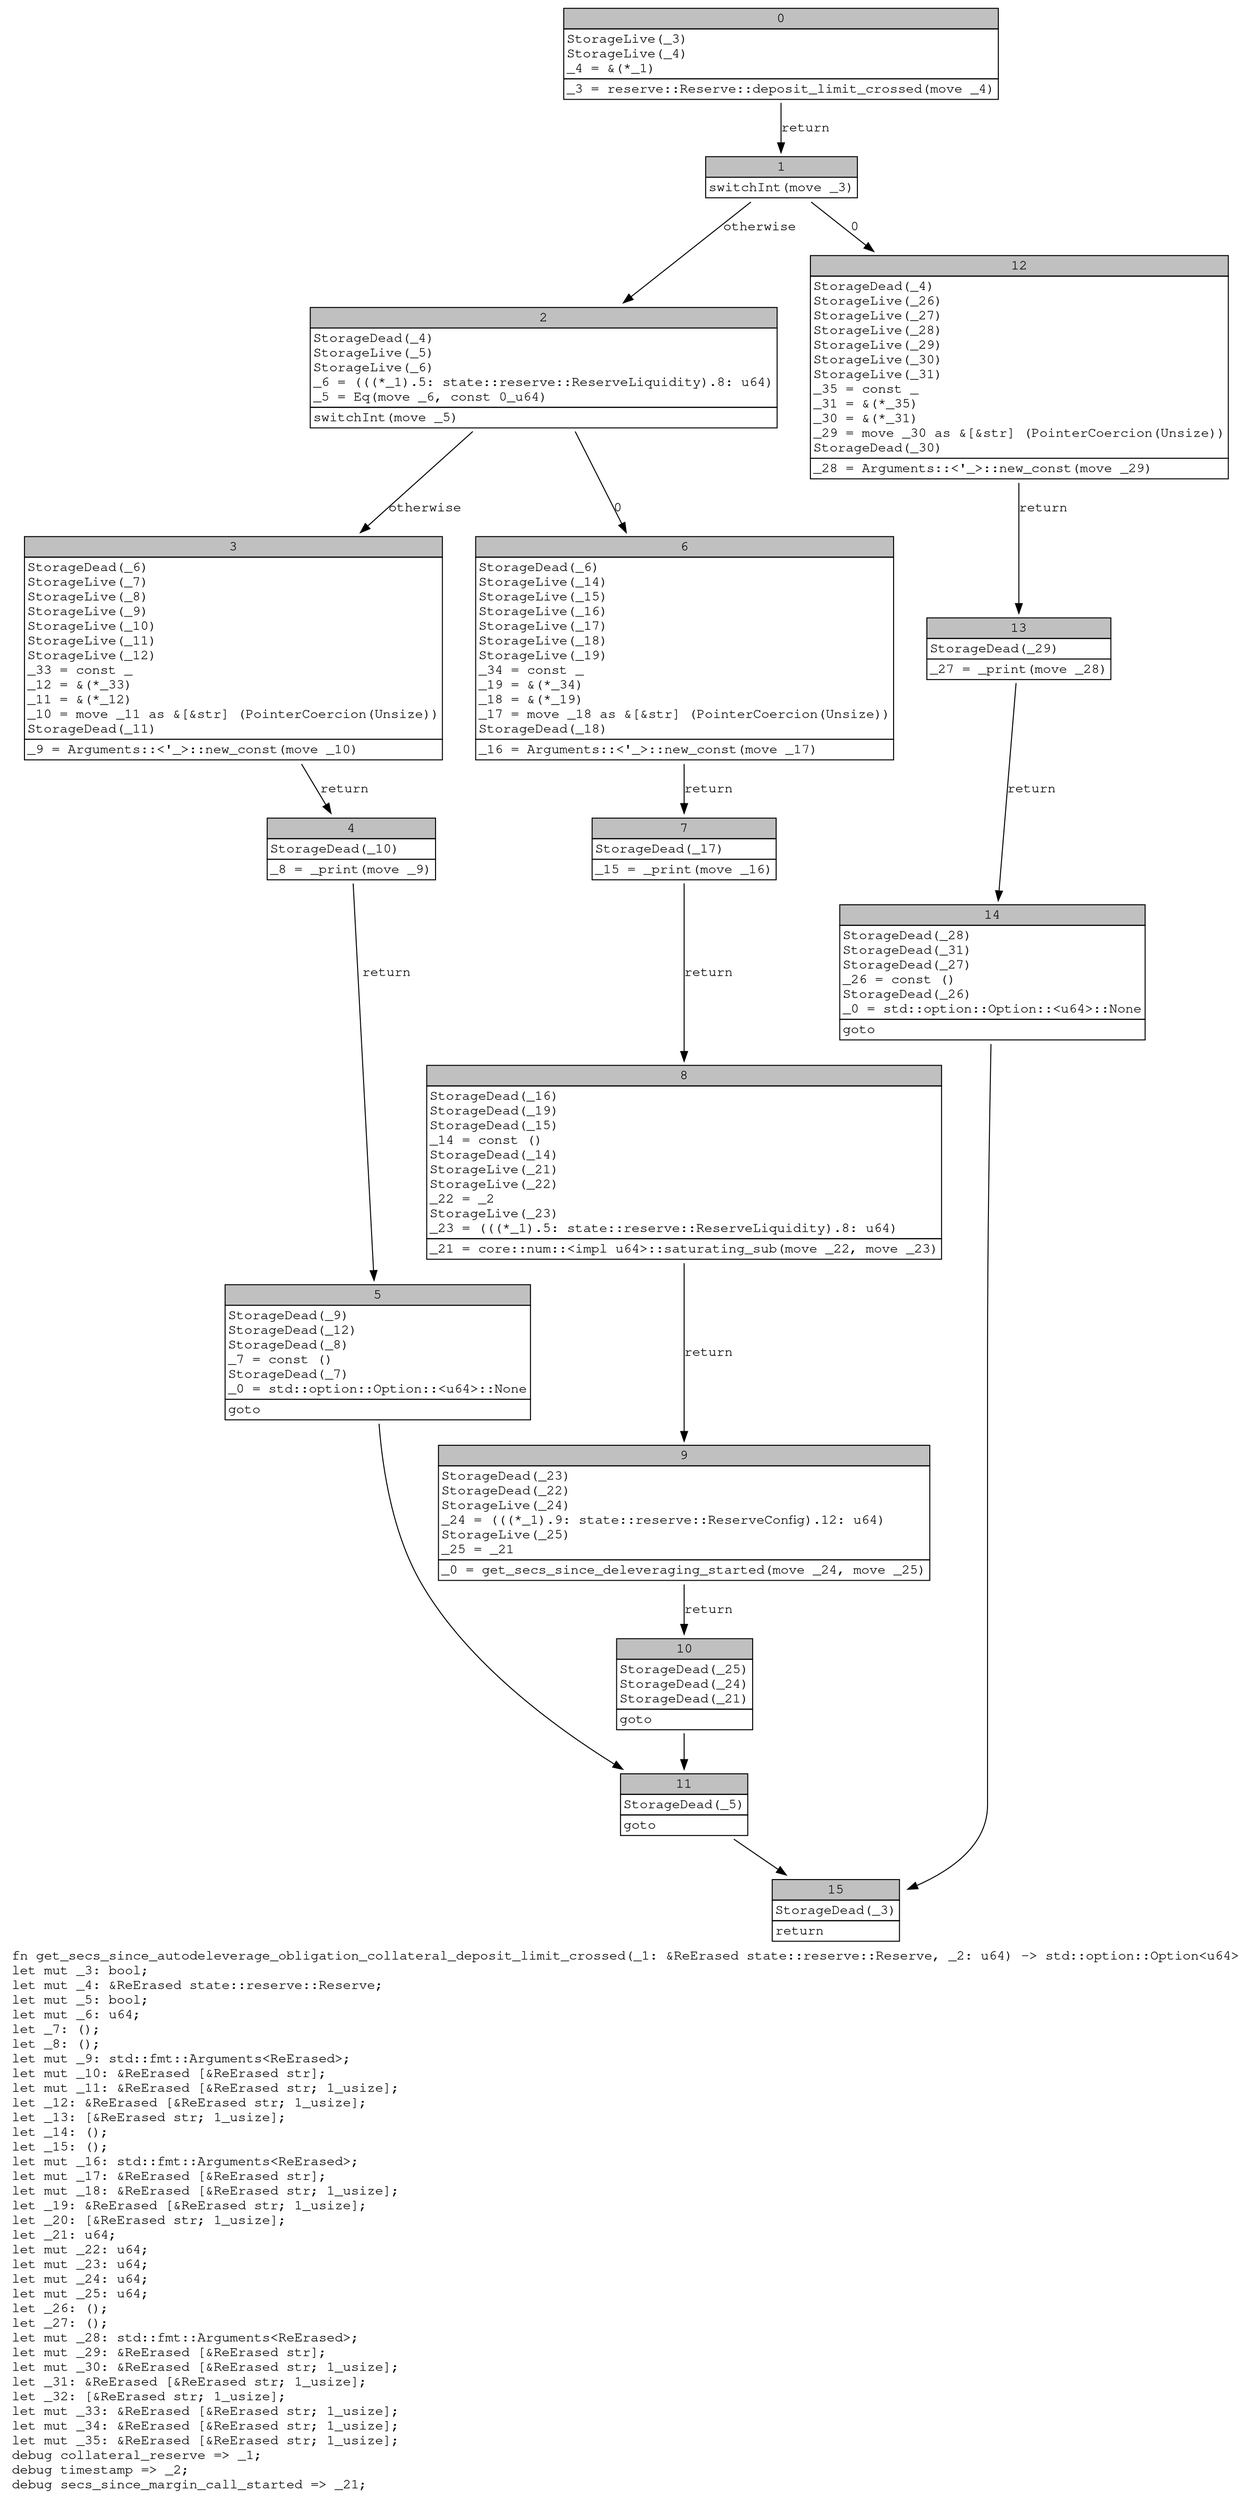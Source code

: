 digraph Mir_0_1583 {
    graph [fontname="Courier, monospace"];
    node [fontname="Courier, monospace"];
    edge [fontname="Courier, monospace"];
    label=<fn get_secs_since_autodeleverage_obligation_collateral_deposit_limit_crossed(_1: &amp;ReErased state::reserve::Reserve, _2: u64) -&gt; std::option::Option&lt;u64&gt;<br align="left"/>let mut _3: bool;<br align="left"/>let mut _4: &amp;ReErased state::reserve::Reserve;<br align="left"/>let mut _5: bool;<br align="left"/>let mut _6: u64;<br align="left"/>let _7: ();<br align="left"/>let _8: ();<br align="left"/>let mut _9: std::fmt::Arguments&lt;ReErased&gt;;<br align="left"/>let mut _10: &amp;ReErased [&amp;ReErased str];<br align="left"/>let mut _11: &amp;ReErased [&amp;ReErased str; 1_usize];<br align="left"/>let _12: &amp;ReErased [&amp;ReErased str; 1_usize];<br align="left"/>let _13: [&amp;ReErased str; 1_usize];<br align="left"/>let _14: ();<br align="left"/>let _15: ();<br align="left"/>let mut _16: std::fmt::Arguments&lt;ReErased&gt;;<br align="left"/>let mut _17: &amp;ReErased [&amp;ReErased str];<br align="left"/>let mut _18: &amp;ReErased [&amp;ReErased str; 1_usize];<br align="left"/>let _19: &amp;ReErased [&amp;ReErased str; 1_usize];<br align="left"/>let _20: [&amp;ReErased str; 1_usize];<br align="left"/>let _21: u64;<br align="left"/>let mut _22: u64;<br align="left"/>let mut _23: u64;<br align="left"/>let mut _24: u64;<br align="left"/>let mut _25: u64;<br align="left"/>let _26: ();<br align="left"/>let _27: ();<br align="left"/>let mut _28: std::fmt::Arguments&lt;ReErased&gt;;<br align="left"/>let mut _29: &amp;ReErased [&amp;ReErased str];<br align="left"/>let mut _30: &amp;ReErased [&amp;ReErased str; 1_usize];<br align="left"/>let _31: &amp;ReErased [&amp;ReErased str; 1_usize];<br align="left"/>let _32: [&amp;ReErased str; 1_usize];<br align="left"/>let mut _33: &amp;ReErased [&amp;ReErased str; 1_usize];<br align="left"/>let mut _34: &amp;ReErased [&amp;ReErased str; 1_usize];<br align="left"/>let mut _35: &amp;ReErased [&amp;ReErased str; 1_usize];<br align="left"/>debug collateral_reserve =&gt; _1;<br align="left"/>debug timestamp =&gt; _2;<br align="left"/>debug secs_since_margin_call_started =&gt; _21;<br align="left"/>>;
    bb0__0_1583 [shape="none", label=<<table border="0" cellborder="1" cellspacing="0"><tr><td bgcolor="gray" align="center" colspan="1">0</td></tr><tr><td align="left" balign="left">StorageLive(_3)<br/>StorageLive(_4)<br/>_4 = &amp;(*_1)<br/></td></tr><tr><td align="left">_3 = reserve::Reserve::deposit_limit_crossed(move _4)</td></tr></table>>];
    bb1__0_1583 [shape="none", label=<<table border="0" cellborder="1" cellspacing="0"><tr><td bgcolor="gray" align="center" colspan="1">1</td></tr><tr><td align="left">switchInt(move _3)</td></tr></table>>];
    bb2__0_1583 [shape="none", label=<<table border="0" cellborder="1" cellspacing="0"><tr><td bgcolor="gray" align="center" colspan="1">2</td></tr><tr><td align="left" balign="left">StorageDead(_4)<br/>StorageLive(_5)<br/>StorageLive(_6)<br/>_6 = (((*_1).5: state::reserve::ReserveLiquidity).8: u64)<br/>_5 = Eq(move _6, const 0_u64)<br/></td></tr><tr><td align="left">switchInt(move _5)</td></tr></table>>];
    bb3__0_1583 [shape="none", label=<<table border="0" cellborder="1" cellspacing="0"><tr><td bgcolor="gray" align="center" colspan="1">3</td></tr><tr><td align="left" balign="left">StorageDead(_6)<br/>StorageLive(_7)<br/>StorageLive(_8)<br/>StorageLive(_9)<br/>StorageLive(_10)<br/>StorageLive(_11)<br/>StorageLive(_12)<br/>_33 = const _<br/>_12 = &amp;(*_33)<br/>_11 = &amp;(*_12)<br/>_10 = move _11 as &amp;[&amp;str] (PointerCoercion(Unsize))<br/>StorageDead(_11)<br/></td></tr><tr><td align="left">_9 = Arguments::&lt;'_&gt;::new_const(move _10)</td></tr></table>>];
    bb4__0_1583 [shape="none", label=<<table border="0" cellborder="1" cellspacing="0"><tr><td bgcolor="gray" align="center" colspan="1">4</td></tr><tr><td align="left" balign="left">StorageDead(_10)<br/></td></tr><tr><td align="left">_8 = _print(move _9)</td></tr></table>>];
    bb5__0_1583 [shape="none", label=<<table border="0" cellborder="1" cellspacing="0"><tr><td bgcolor="gray" align="center" colspan="1">5</td></tr><tr><td align="left" balign="left">StorageDead(_9)<br/>StorageDead(_12)<br/>StorageDead(_8)<br/>_7 = const ()<br/>StorageDead(_7)<br/>_0 = std::option::Option::&lt;u64&gt;::None<br/></td></tr><tr><td align="left">goto</td></tr></table>>];
    bb6__0_1583 [shape="none", label=<<table border="0" cellborder="1" cellspacing="0"><tr><td bgcolor="gray" align="center" colspan="1">6</td></tr><tr><td align="left" balign="left">StorageDead(_6)<br/>StorageLive(_14)<br/>StorageLive(_15)<br/>StorageLive(_16)<br/>StorageLive(_17)<br/>StorageLive(_18)<br/>StorageLive(_19)<br/>_34 = const _<br/>_19 = &amp;(*_34)<br/>_18 = &amp;(*_19)<br/>_17 = move _18 as &amp;[&amp;str] (PointerCoercion(Unsize))<br/>StorageDead(_18)<br/></td></tr><tr><td align="left">_16 = Arguments::&lt;'_&gt;::new_const(move _17)</td></tr></table>>];
    bb7__0_1583 [shape="none", label=<<table border="0" cellborder="1" cellspacing="0"><tr><td bgcolor="gray" align="center" colspan="1">7</td></tr><tr><td align="left" balign="left">StorageDead(_17)<br/></td></tr><tr><td align="left">_15 = _print(move _16)</td></tr></table>>];
    bb8__0_1583 [shape="none", label=<<table border="0" cellborder="1" cellspacing="0"><tr><td bgcolor="gray" align="center" colspan="1">8</td></tr><tr><td align="left" balign="left">StorageDead(_16)<br/>StorageDead(_19)<br/>StorageDead(_15)<br/>_14 = const ()<br/>StorageDead(_14)<br/>StorageLive(_21)<br/>StorageLive(_22)<br/>_22 = _2<br/>StorageLive(_23)<br/>_23 = (((*_1).5: state::reserve::ReserveLiquidity).8: u64)<br/></td></tr><tr><td align="left">_21 = core::num::&lt;impl u64&gt;::saturating_sub(move _22, move _23)</td></tr></table>>];
    bb9__0_1583 [shape="none", label=<<table border="0" cellborder="1" cellspacing="0"><tr><td bgcolor="gray" align="center" colspan="1">9</td></tr><tr><td align="left" balign="left">StorageDead(_23)<br/>StorageDead(_22)<br/>StorageLive(_24)<br/>_24 = (((*_1).9: state::reserve::ReserveConfig).12: u64)<br/>StorageLive(_25)<br/>_25 = _21<br/></td></tr><tr><td align="left">_0 = get_secs_since_deleveraging_started(move _24, move _25)</td></tr></table>>];
    bb10__0_1583 [shape="none", label=<<table border="0" cellborder="1" cellspacing="0"><tr><td bgcolor="gray" align="center" colspan="1">10</td></tr><tr><td align="left" balign="left">StorageDead(_25)<br/>StorageDead(_24)<br/>StorageDead(_21)<br/></td></tr><tr><td align="left">goto</td></tr></table>>];
    bb11__0_1583 [shape="none", label=<<table border="0" cellborder="1" cellspacing="0"><tr><td bgcolor="gray" align="center" colspan="1">11</td></tr><tr><td align="left" balign="left">StorageDead(_5)<br/></td></tr><tr><td align="left">goto</td></tr></table>>];
    bb12__0_1583 [shape="none", label=<<table border="0" cellborder="1" cellspacing="0"><tr><td bgcolor="gray" align="center" colspan="1">12</td></tr><tr><td align="left" balign="left">StorageDead(_4)<br/>StorageLive(_26)<br/>StorageLive(_27)<br/>StorageLive(_28)<br/>StorageLive(_29)<br/>StorageLive(_30)<br/>StorageLive(_31)<br/>_35 = const _<br/>_31 = &amp;(*_35)<br/>_30 = &amp;(*_31)<br/>_29 = move _30 as &amp;[&amp;str] (PointerCoercion(Unsize))<br/>StorageDead(_30)<br/></td></tr><tr><td align="left">_28 = Arguments::&lt;'_&gt;::new_const(move _29)</td></tr></table>>];
    bb13__0_1583 [shape="none", label=<<table border="0" cellborder="1" cellspacing="0"><tr><td bgcolor="gray" align="center" colspan="1">13</td></tr><tr><td align="left" balign="left">StorageDead(_29)<br/></td></tr><tr><td align="left">_27 = _print(move _28)</td></tr></table>>];
    bb14__0_1583 [shape="none", label=<<table border="0" cellborder="1" cellspacing="0"><tr><td bgcolor="gray" align="center" colspan="1">14</td></tr><tr><td align="left" balign="left">StorageDead(_28)<br/>StorageDead(_31)<br/>StorageDead(_27)<br/>_26 = const ()<br/>StorageDead(_26)<br/>_0 = std::option::Option::&lt;u64&gt;::None<br/></td></tr><tr><td align="left">goto</td></tr></table>>];
    bb15__0_1583 [shape="none", label=<<table border="0" cellborder="1" cellspacing="0"><tr><td bgcolor="gray" align="center" colspan="1">15</td></tr><tr><td align="left" balign="left">StorageDead(_3)<br/></td></tr><tr><td align="left">return</td></tr></table>>];
    bb0__0_1583 -> bb1__0_1583 [label="return"];
    bb1__0_1583 -> bb12__0_1583 [label="0"];
    bb1__0_1583 -> bb2__0_1583 [label="otherwise"];
    bb2__0_1583 -> bb6__0_1583 [label="0"];
    bb2__0_1583 -> bb3__0_1583 [label="otherwise"];
    bb3__0_1583 -> bb4__0_1583 [label="return"];
    bb4__0_1583 -> bb5__0_1583 [label="return"];
    bb5__0_1583 -> bb11__0_1583 [label=""];
    bb6__0_1583 -> bb7__0_1583 [label="return"];
    bb7__0_1583 -> bb8__0_1583 [label="return"];
    bb8__0_1583 -> bb9__0_1583 [label="return"];
    bb9__0_1583 -> bb10__0_1583 [label="return"];
    bb10__0_1583 -> bb11__0_1583 [label=""];
    bb11__0_1583 -> bb15__0_1583 [label=""];
    bb12__0_1583 -> bb13__0_1583 [label="return"];
    bb13__0_1583 -> bb14__0_1583 [label="return"];
    bb14__0_1583 -> bb15__0_1583 [label=""];
}
